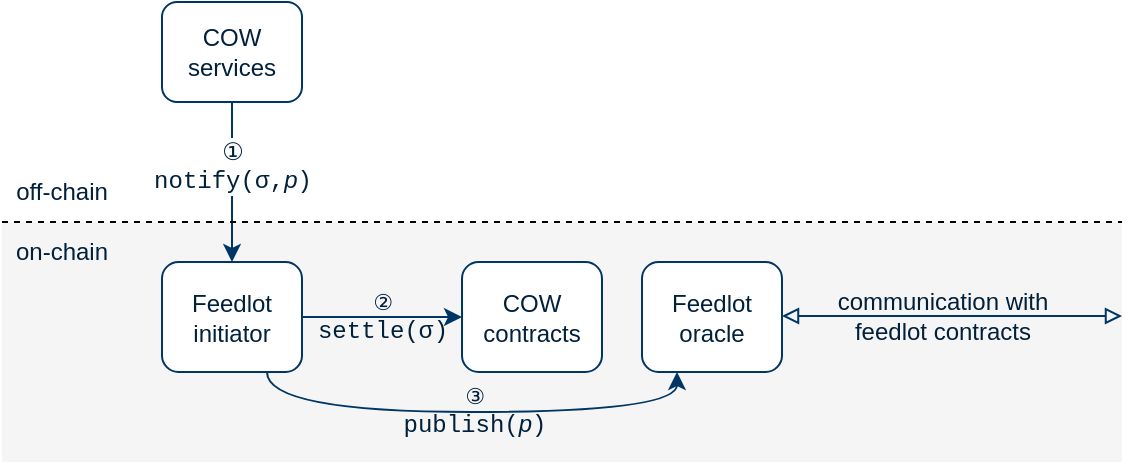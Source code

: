 <mxfile version="20.8.16" type="device"><diagram name="Page-1" id="9r9I9pyghqZJYtWIarmW"><mxGraphModel dx="2201" dy="792" grid="1" gridSize="10" guides="1" tooltips="1" connect="1" arrows="1" fold="1" page="1" pageScale="1" pageWidth="600" pageHeight="250" math="0" shadow="0"><root><mxCell id="0"/><mxCell id="1" parent="0"/><mxCell id="u1KozPr3kR70f_pBD7ld-2" value="" style="rounded=0;whiteSpace=wrap;html=1;fillColor=#f5f5f5;strokeColor=none;shadow=0;fontColor=#00203B;" parent="1" vertex="1"><mxGeometry x="-1180" y="130" width="560" height="120" as="geometry"/></mxCell><mxCell id="u1KozPr3kR70f_pBD7ld-3" value="on-chain" style="text;html=1;strokeColor=none;fillColor=none;align=center;verticalAlign=middle;whiteSpace=wrap;rounded=0;fontColor=#00203B;" parent="1" vertex="1"><mxGeometry x="-1180" y="130" width="60" height="30" as="geometry"/></mxCell><mxCell id="u1KozPr3kR70f_pBD7ld-4" value="off-chain" style="text;html=1;strokeColor=none;fillColor=none;align=center;verticalAlign=middle;whiteSpace=wrap;rounded=0;fontColor=#00203B;" parent="1" vertex="1"><mxGeometry x="-1180" y="100" width="60" height="30" as="geometry"/></mxCell><mxCell id="u1KozPr3kR70f_pBD7ld-5" value="COW contracts" style="rounded=1;whiteSpace=wrap;html=1;fontColor=#00203B;strokeColor=#003664;" parent="1" vertex="1"><mxGeometry x="-950" y="150" width="70" height="55" as="geometry"/></mxCell><mxCell id="u1KozPr3kR70f_pBD7ld-7" value="&lt;font style=&quot;font-size: 12px;&quot;&gt;①&lt;br style=&quot;&quot;&gt;&lt;font style=&quot;font-size: 12px;&quot;&gt;&lt;font style=&quot;font-size: 12px;&quot; face=&quot;Courier New&quot;&gt;notify(&lt;/font&gt;σ&lt;font face=&quot;Courier New&quot;&gt;,&lt;/font&gt;&lt;/font&gt;&lt;font style=&quot;font-size: 12px;&quot;&gt;&lt;i style=&quot;&quot;&gt;p&lt;/i&gt;&lt;font style=&quot;font-size: 12px;&quot; face=&quot;Courier New&quot;&gt;)&lt;/font&gt;&lt;/font&gt;&lt;/font&gt;" style="endArrow=classic;html=1;exitX=0.5;exitY=1;exitDx=0;exitDy=0;entryX=0.5;entryY=0;entryDx=0;entryDy=0;fontSize=12;curved=1;fontColor=#00203B;strokeColor=#003664;" parent="1" source="AZDGSGygbgZ89aEHISta-2" target="VGqPM71q6bJHBLuUwvny-5" edge="1"><mxGeometry x="-0.2" width="50" height="50" relative="1" as="geometry"><mxPoint x="-950" y="140" as="sourcePoint"/><mxPoint x="-900" y="90" as="targetPoint"/><Array as="points"/><mxPoint as="offset"/></mxGeometry></mxCell><mxCell id="u1KozPr3kR70f_pBD7ld-10" value="" style="endArrow=none;dashed=1;html=1;rounded=0;fontFamily=Courier New;exitX=0;exitY=0;exitDx=0;exitDy=0;entryX=1;entryY=0;entryDx=0;entryDy=0;fontColor=#00203B;" parent="1" source="u1KozPr3kR70f_pBD7ld-2" target="u1KozPr3kR70f_pBD7ld-2" edge="1"><mxGeometry width="50" height="50" relative="1" as="geometry"><mxPoint x="-950" y="130" as="sourcePoint"/><mxPoint x="-900" y="80" as="targetPoint"/></mxGeometry></mxCell><mxCell id="ApT_77sQUaIkI68eefPG-4" value="Feedlot oracle" style="rounded=1;whiteSpace=wrap;html=1;fontColor=#00203B;strokeColor=#003664;" parent="1" vertex="1"><mxGeometry x="-860" y="150" width="70" height="55" as="geometry"/></mxCell><mxCell id="VGqPM71q6bJHBLuUwvny-6" value="②&lt;br style=&quot;border-color: var(--border-color); font-size: 12px;&quot;&gt;&lt;font style=&quot;border-color: var(--border-color); font-size: 12px;&quot; face=&quot;Courier New&quot;&gt;settle(&lt;/font&gt;&lt;font style=&quot;border-color: var(--border-color); font-size: 12px;&quot;&gt;σ&lt;font face=&quot;Courier New&quot;&gt;)&lt;/font&gt;&lt;/font&gt;" style="edgeStyle=orthogonalEdgeStyle;rounded=0;orthogonalLoop=1;jettySize=auto;html=1;exitX=1;exitY=0.5;exitDx=0;exitDy=0;entryX=0;entryY=0.5;entryDx=0;entryDy=0;labelBackgroundColor=none;fontFamily=Helvetica;fontColor=#00203B;strokeColor=#003664;" parent="1" source="VGqPM71q6bJHBLuUwvny-5" target="u1KozPr3kR70f_pBD7ld-5" edge="1"><mxGeometry relative="1" as="geometry"/></mxCell><mxCell id="VGqPM71q6bJHBLuUwvny-7" value="③&lt;br&gt;&lt;font style=&quot;font-size: 12px;&quot; face=&quot;Courier New&quot;&gt;publish(&lt;/font&gt;&lt;font style=&quot;font-size: 12px;&quot;&gt;&lt;i&gt;p&lt;/i&gt;&lt;/font&gt;&lt;font style=&quot;font-size: 12px;&quot; face=&quot;Courier New&quot;&gt;)&lt;/font&gt;" style="edgeStyle=orthogonalEdgeStyle;orthogonalLoop=1;jettySize=auto;html=1;exitX=0.75;exitY=1;exitDx=0;exitDy=0;entryX=0.25;entryY=1;entryDx=0;entryDy=0;labelBackgroundColor=none;fontFamily=Helvetica;curved=1;fontColor=#00203B;strokeColor=#003664;" parent="1" source="VGqPM71q6bJHBLuUwvny-5" target="ApT_77sQUaIkI68eefPG-4" edge="1"><mxGeometry x="0.004" relative="1" as="geometry"><mxPoint as="offset"/></mxGeometry></mxCell><mxCell id="VGqPM71q6bJHBLuUwvny-5" value="Feedlot initiator" style="rounded=1;whiteSpace=wrap;html=1;fontColor=#00203B;strokeColor=#003664;" parent="1" vertex="1"><mxGeometry x="-1100" y="150" width="70" height="55" as="geometry"/></mxCell><mxCell id="AZDGSGygbgZ89aEHISta-1" value="&lt;font style=&quot;font-size: 12px;&quot;&gt;communication with&lt;br&gt;feedlot contracts&lt;br&gt;&lt;/font&gt;" style="endArrow=block;html=1;rounded=0;fontFamily=Helvetica;labelBackgroundColor=none;startArrow=block;startFill=0;endFill=0;fontColor=#00203B;strokeColor=#003664;" parent="1" edge="1"><mxGeometry x="-0.056" width="50" height="50" relative="1" as="geometry"><mxPoint x="-790" y="177" as="sourcePoint"/><mxPoint x="-620" y="177" as="targetPoint"/><mxPoint as="offset"/></mxGeometry></mxCell><mxCell id="AZDGSGygbgZ89aEHISta-2" value="COW services" style="rounded=1;whiteSpace=wrap;html=1;strokeColor=#003664;fontFamily=Helvetica;fontSize=12;fontColor=#00203B;" parent="1" vertex="1"><mxGeometry x="-1100" y="20" width="70" height="50" as="geometry"/></mxCell></root></mxGraphModel></diagram></mxfile>